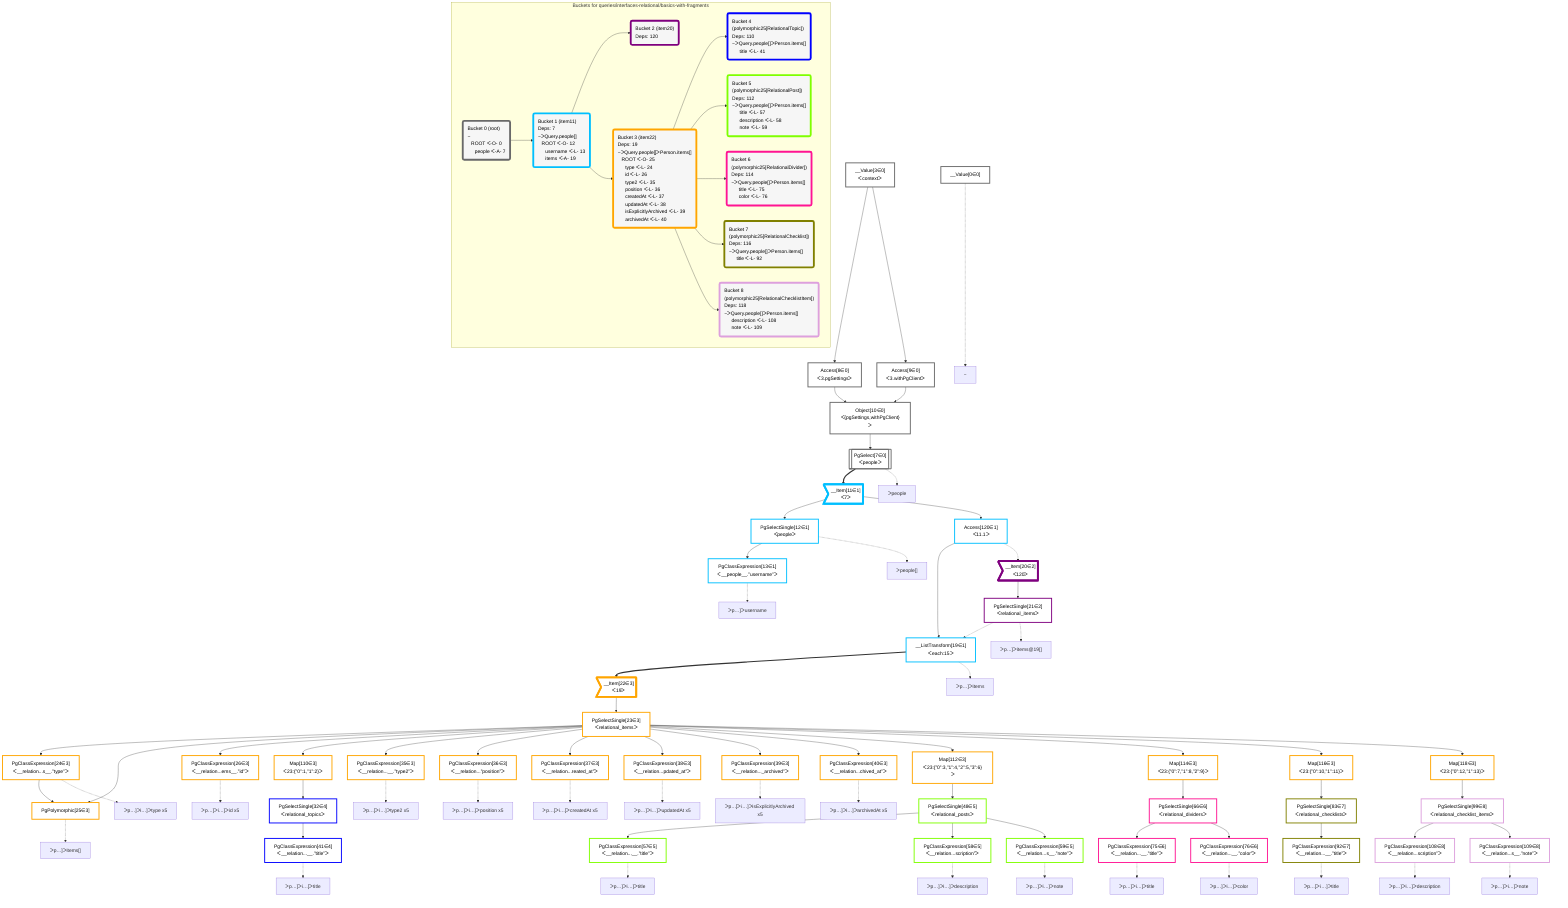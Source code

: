 graph TD
    classDef path fill:#eee,stroke:#000,color:#000
    classDef plan fill:#fff,stroke-width:3px,color:#000
    classDef itemplan fill:#fff,stroke-width:6px,color:#000
    classDef sideeffectplan fill:#f00,stroke-width:6px,color:#000
    classDef bucket fill:#f6f6f6,color:#000,stroke-width:6px,text-align:left


    %% define plans
    __Value0["__Value[0∈0]"]:::plan
    __Value3["__Value[3∈0]<br />ᐸcontextᐳ"]:::plan
    Access8["Access[8∈0]<br />ᐸ3.pgSettingsᐳ"]:::plan
    Access9["Access[9∈0]<br />ᐸ3.withPgClientᐳ"]:::plan
    Object10["Object[10∈0]<br />ᐸ{pgSettings,withPgClient}ᐳ"]:::plan
    PgSelect7[["PgSelect[7∈0]<br />ᐸpeopleᐳ"]]:::plan
    __Item11>"__Item[11∈1]<br />ᐸ7ᐳ"]:::itemplan
    PgSelectSingle12["PgSelectSingle[12∈1]<br />ᐸpeopleᐳ"]:::plan
    PgClassExpression13["PgClassExpression[13∈1]<br />ᐸ__people__.”username”ᐳ"]:::plan
    Access120["Access[120∈1]<br />ᐸ11.1ᐳ"]:::plan
    __ListTransform19["__ListTransform[19∈1]<br />ᐸeach:15ᐳ"]:::plan
    __Item20>"__Item[20∈2]<br />ᐸ120ᐳ"]:::itemplan
    PgSelectSingle21["PgSelectSingle[21∈2]<br />ᐸrelational_itemsᐳ"]:::plan
    __Item22>"__Item[22∈3]<br />ᐸ19ᐳ"]:::itemplan
    PgSelectSingle23["PgSelectSingle[23∈3]<br />ᐸrelational_itemsᐳ"]:::plan
    PgClassExpression24["PgClassExpression[24∈3]<br />ᐸ__relation...s__.”type”ᐳ"]:::plan
    PgPolymorphic25["PgPolymorphic[25∈3]"]:::plan
    PgClassExpression26["PgClassExpression[26∈3]<br />ᐸ__relation...ems__.”id”ᐳ"]:::plan
    Map110["Map[110∈3]<br />ᐸ23:{”0”:1,”1”:2}ᐳ"]:::plan
    PgSelectSingle32["PgSelectSingle[32∈4]<br />ᐸrelational_topicsᐳ"]:::plan
    PgClassExpression35["PgClassExpression[35∈3]<br />ᐸ__relation...__.”type2”ᐳ"]:::plan
    PgClassExpression36["PgClassExpression[36∈3]<br />ᐸ__relation...”position”ᐳ"]:::plan
    PgClassExpression37["PgClassExpression[37∈3]<br />ᐸ__relation...reated_at”ᐳ"]:::plan
    PgClassExpression38["PgClassExpression[38∈3]<br />ᐸ__relation...pdated_at”ᐳ"]:::plan
    PgClassExpression39["PgClassExpression[39∈3]<br />ᐸ__relation..._archived”ᐳ"]:::plan
    PgClassExpression40["PgClassExpression[40∈3]<br />ᐸ__relation...chived_at”ᐳ"]:::plan
    PgClassExpression41["PgClassExpression[41∈4]<br />ᐸ__relation...__.”title”ᐳ"]:::plan
    Map112["Map[112∈3]<br />ᐸ23:{”0”:3,”1”:4,”2”:5,”3”:6}ᐳ"]:::plan
    PgSelectSingle48["PgSelectSingle[48∈5]<br />ᐸrelational_postsᐳ"]:::plan
    PgClassExpression57["PgClassExpression[57∈5]<br />ᐸ__relation...__.”title”ᐳ"]:::plan
    PgClassExpression58["PgClassExpression[58∈5]<br />ᐸ__relation...scription”ᐳ"]:::plan
    PgClassExpression59["PgClassExpression[59∈5]<br />ᐸ__relation...s__.”note”ᐳ"]:::plan
    Map114["Map[114∈3]<br />ᐸ23:{”0”:7,”1”:8,”2”:9}ᐳ"]:::plan
    PgSelectSingle66["PgSelectSingle[66∈6]<br />ᐸrelational_dividersᐳ"]:::plan
    PgClassExpression75["PgClassExpression[75∈6]<br />ᐸ__relation...__.”title”ᐳ"]:::plan
    PgClassExpression76["PgClassExpression[76∈6]<br />ᐸ__relation...__.”color”ᐳ"]:::plan
    Map116["Map[116∈3]<br />ᐸ23:{”0”:10,”1”:11}ᐳ"]:::plan
    PgSelectSingle83["PgSelectSingle[83∈7]<br />ᐸrelational_checklistsᐳ"]:::plan
    PgClassExpression92["PgClassExpression[92∈7]<br />ᐸ__relation...__.”title”ᐳ"]:::plan
    Map118["Map[118∈3]<br />ᐸ23:{”0”:12,”1”:13}ᐳ"]:::plan
    PgSelectSingle99["PgSelectSingle[99∈8]<br />ᐸrelational_checklist_itemsᐳ"]:::plan
    PgClassExpression108["PgClassExpression[108∈8]<br />ᐸ__relation...scription”ᐳ"]:::plan
    PgClassExpression109["PgClassExpression[109∈8]<br />ᐸ__relation...s__.”note”ᐳ"]:::plan

    %% plan dependencies
    __Value3 --> Access8
    __Value3 --> Access9
    Access8 & Access9 --> Object10
    Object10 --> PgSelect7
    PgSelect7 ==> __Item11
    __Item11 --> PgSelectSingle12
    PgSelectSingle12 --> PgClassExpression13
    __Item11 --> Access120
    Access120 --> __ListTransform19
    PgSelectSingle21 -.-> __ListTransform19
    Access120 -.-> __Item20
    __Item20 --> PgSelectSingle21
    __ListTransform19 ==> __Item22
    __Item22 --> PgSelectSingle23
    PgSelectSingle23 --> PgClassExpression24
    PgSelectSingle23 & PgClassExpression24 --> PgPolymorphic25
    PgSelectSingle23 --> PgClassExpression26
    PgSelectSingle23 --> Map110
    Map110 --> PgSelectSingle32
    PgSelectSingle23 --> PgClassExpression35
    PgSelectSingle23 --> PgClassExpression36
    PgSelectSingle23 --> PgClassExpression37
    PgSelectSingle23 --> PgClassExpression38
    PgSelectSingle23 --> PgClassExpression39
    PgSelectSingle23 --> PgClassExpression40
    PgSelectSingle32 --> PgClassExpression41
    PgSelectSingle23 --> Map112
    Map112 --> PgSelectSingle48
    PgSelectSingle48 --> PgClassExpression57
    PgSelectSingle48 --> PgClassExpression58
    PgSelectSingle48 --> PgClassExpression59
    PgSelectSingle23 --> Map114
    Map114 --> PgSelectSingle66
    PgSelectSingle66 --> PgClassExpression75
    PgSelectSingle66 --> PgClassExpression76
    PgSelectSingle23 --> Map116
    Map116 --> PgSelectSingle83
    PgSelectSingle83 --> PgClassExpression92
    PgSelectSingle23 --> Map118
    Map118 --> PgSelectSingle99
    PgSelectSingle99 --> PgClassExpression108
    PgSelectSingle99 --> PgClassExpression109

    %% plan-to-path relationships
    P0["~"]
    __Value0 -.-> P0
    P7["ᐳpeople"]
    PgSelect7 -.-> P7
    P12["ᐳpeople[]"]
    PgSelectSingle12 -.-> P12
    P13["ᐳp…]ᐳusername"]
    PgClassExpression13 -.-> P13
    P19["ᐳp…]ᐳitems"]
    __ListTransform19 -.-> P19
    P21["ᐳp…]ᐳitems@19[]"]
    PgSelectSingle21 -.-> P21
    P24["ᐳp…]ᐳi…]ᐳtype x5"]
    PgClassExpression24 -.-> P24
    P25["ᐳp…]ᐳitems[]"]
    PgPolymorphic25 -.-> P25
    P26["ᐳp…]ᐳi…]ᐳid x5"]
    PgClassExpression26 -.-> P26
    P35["ᐳp…]ᐳi…]ᐳtype2 x5"]
    PgClassExpression35 -.-> P35
    P36["ᐳp…]ᐳi…]ᐳposition x5"]
    PgClassExpression36 -.-> P36
    P37["ᐳp…]ᐳi…]ᐳcreatedAt x5"]
    PgClassExpression37 -.-> P37
    P38["ᐳp…]ᐳi…]ᐳupdatedAt x5"]
    PgClassExpression38 -.-> P38
    P39["ᐳp…]ᐳi…]ᐳisExplicitlyArchived x5"]
    PgClassExpression39 -.-> P39
    P40["ᐳp…]ᐳi…]ᐳarchivedAt x5"]
    PgClassExpression40 -.-> P40
    P41["ᐳp…]ᐳi…]ᐳtitle"]
    PgClassExpression41 -.-> P41
    P57["ᐳp…]ᐳi…]ᐳtitle"]
    PgClassExpression57 -.-> P57
    P58["ᐳp…]ᐳi…]ᐳdescription"]
    PgClassExpression58 -.-> P58
    P59["ᐳp…]ᐳi…]ᐳnote"]
    PgClassExpression59 -.-> P59
    P75["ᐳp…]ᐳi…]ᐳtitle"]
    PgClassExpression75 -.-> P75
    P76["ᐳp…]ᐳi…]ᐳcolor"]
    PgClassExpression76 -.-> P76
    P92["ᐳp…]ᐳi…]ᐳtitle"]
    PgClassExpression92 -.-> P92
    P108["ᐳp…]ᐳi…]ᐳdescription"]
    PgClassExpression108 -.-> P108
    P109["ᐳp…]ᐳi…]ᐳnote"]
    PgClassExpression109 -.-> P109

    subgraph "Buckets for queries/interfaces-relational/basics-with-fragments"
    Bucket0("Bucket 0 (root)<br />~<br />⠀ROOT ᐸ-O- 0<br />⠀⠀people ᐸ-A- 7"):::bucket
    classDef bucket0 stroke:#696969
    class Bucket0,__Value0,__Value3,PgSelect7,Access8,Access9,Object10 bucket0
    Bucket1("Bucket 1 (item11)<br />Deps: 7<br />~ᐳQuery.people[]<br />⠀ROOT ᐸ-O- 12<br />⠀⠀username ᐸ-L- 13<br />⠀⠀items ᐸ-A- 19"):::bucket
    classDef bucket1 stroke:#00bfff
    class Bucket1,__Item11,PgSelectSingle12,PgClassExpression13,__ListTransform19,Access120 bucket1
    Bucket2("Bucket 2 (item20)<br />Deps: 120"):::bucket
    classDef bucket2 stroke:#7f007f
    class Bucket2,__Item20,PgSelectSingle21 bucket2
    Bucket3("Bucket 3 (item22)<br />Deps: 19<br />~ᐳQuery.people[]ᐳPerson.items[]<br />⠀ROOT ᐸ-O- 25<br />⠀⠀type ᐸ-L- 24<br />⠀⠀id ᐸ-L- 26<br />⠀⠀type2 ᐸ-L- 35<br />⠀⠀position ᐸ-L- 36<br />⠀⠀createdAt ᐸ-L- 37<br />⠀⠀updatedAt ᐸ-L- 38<br />⠀⠀isExplicitlyArchived ᐸ-L- 39<br />⠀⠀archivedAt ᐸ-L- 40"):::bucket
    classDef bucket3 stroke:#ffa500
    class Bucket3,__Item22,PgSelectSingle23,PgClassExpression24,PgPolymorphic25,PgClassExpression26,PgClassExpression35,PgClassExpression36,PgClassExpression37,PgClassExpression38,PgClassExpression39,PgClassExpression40,Map110,Map112,Map114,Map116,Map118 bucket3
    Bucket4("Bucket 4 (polymorphic25[RelationalTopic])<br />Deps: 110<br />~ᐳQuery.people[]ᐳPerson.items[]<br />⠀⠀title ᐸ-L- 41"):::bucket
    classDef bucket4 stroke:#0000ff
    class Bucket4,PgSelectSingle32,PgClassExpression41 bucket4
    Bucket5("Bucket 5 (polymorphic25[RelationalPost])<br />Deps: 112<br />~ᐳQuery.people[]ᐳPerson.items[]<br />⠀⠀title ᐸ-L- 57<br />⠀⠀description ᐸ-L- 58<br />⠀⠀note ᐸ-L- 59"):::bucket
    classDef bucket5 stroke:#7fff00
    class Bucket5,PgSelectSingle48,PgClassExpression57,PgClassExpression58,PgClassExpression59 bucket5
    Bucket6("Bucket 6 (polymorphic25[RelationalDivider])<br />Deps: 114<br />~ᐳQuery.people[]ᐳPerson.items[]<br />⠀⠀title ᐸ-L- 75<br />⠀⠀color ᐸ-L- 76"):::bucket
    classDef bucket6 stroke:#ff1493
    class Bucket6,PgSelectSingle66,PgClassExpression75,PgClassExpression76 bucket6
    Bucket7("Bucket 7 (polymorphic25[RelationalChecklist])<br />Deps: 116<br />~ᐳQuery.people[]ᐳPerson.items[]<br />⠀⠀title ᐸ-L- 92"):::bucket
    classDef bucket7 stroke:#808000
    class Bucket7,PgSelectSingle83,PgClassExpression92 bucket7
    Bucket8("Bucket 8 (polymorphic25[RelationalChecklistItem])<br />Deps: 118<br />~ᐳQuery.people[]ᐳPerson.items[]<br />⠀⠀description ᐸ-L- 108<br />⠀⠀note ᐸ-L- 109"):::bucket
    classDef bucket8 stroke:#dda0dd
    class Bucket8,PgSelectSingle99,PgClassExpression108,PgClassExpression109 bucket8
    Bucket0 --> Bucket1
    Bucket1 --> Bucket2 & Bucket3
    Bucket3 --> Bucket4 & Bucket5 & Bucket6 & Bucket7 & Bucket8
    end